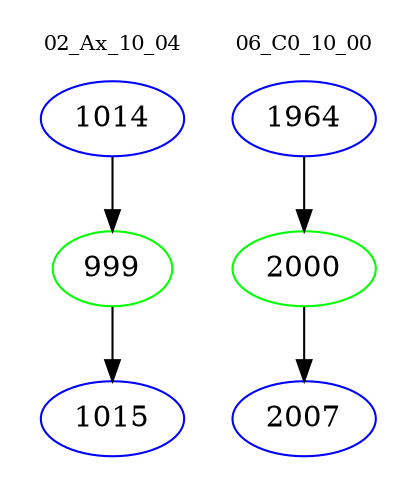 digraph{
subgraph cluster_0 {
color = white
label = "02_Ax_10_04";
fontsize=10;
T0_1014 [label="1014", color="blue"]
T0_1014 -> T0_999 [color="black"]
T0_999 [label="999", color="green"]
T0_999 -> T0_1015 [color="black"]
T0_1015 [label="1015", color="blue"]
}
subgraph cluster_1 {
color = white
label = "06_C0_10_00";
fontsize=10;
T1_1964 [label="1964", color="blue"]
T1_1964 -> T1_2000 [color="black"]
T1_2000 [label="2000", color="green"]
T1_2000 -> T1_2007 [color="black"]
T1_2007 [label="2007", color="blue"]
}
}
